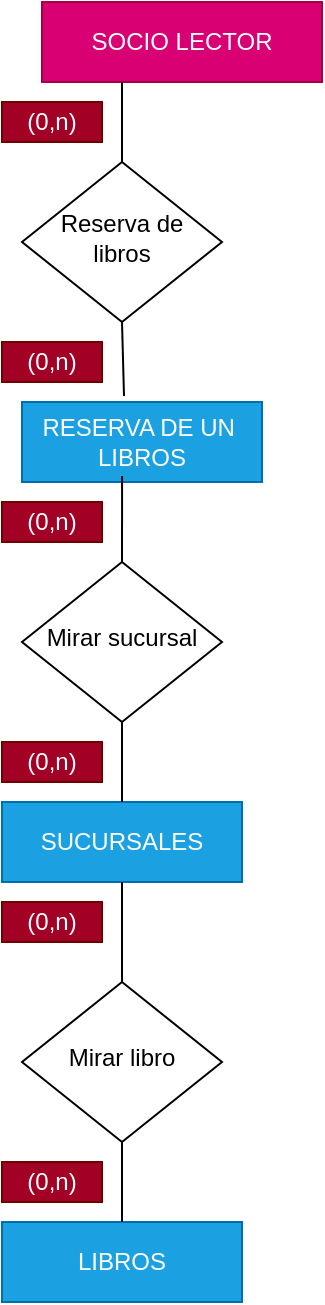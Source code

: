 <mxfile version="26.2.2">
  <diagram id="C5RBs43oDa-KdzZeNtuy" name="Page-1">
    <mxGraphModel dx="963" dy="935" grid="1" gridSize="10" guides="1" tooltips="1" connect="1" arrows="1" fold="1" page="1" pageScale="1" pageWidth="827" pageHeight="1169" math="0" shadow="0">
      <root>
        <mxCell id="WIyWlLk6GJQsqaUBKTNV-0" />
        <mxCell id="WIyWlLk6GJQsqaUBKTNV-1" parent="WIyWlLk6GJQsqaUBKTNV-0" />
        <mxCell id="WIyWlLk6GJQsqaUBKTNV-3" value="LIBROS" style="rounded=0;whiteSpace=wrap;html=1;fontSize=12;glass=0;strokeWidth=1;shadow=0;fillColor=#1ba1e2;fontColor=#ffffff;strokeColor=#006EAF;" parent="WIyWlLk6GJQsqaUBKTNV-1" vertex="1">
          <mxGeometry x="20" y="650" width="120" height="40" as="geometry" />
        </mxCell>
        <mxCell id="WIyWlLk6GJQsqaUBKTNV-10" value="Reserva de libros" style="rhombus;whiteSpace=wrap;html=1;shadow=0;fontFamily=Helvetica;fontSize=12;align=center;strokeWidth=1;spacing=6;spacingTop=-4;" parent="WIyWlLk6GJQsqaUBKTNV-1" vertex="1">
          <mxGeometry x="30" y="120" width="100" height="80" as="geometry" />
        </mxCell>
        <mxCell id="TD6lh_5WmE-RjXGW3gYd-2" value="SUCURSALES" style="rounded=0;whiteSpace=wrap;html=1;fontSize=12;glass=0;strokeWidth=1;shadow=0;fillColor=#1ba1e2;fontColor=#ffffff;strokeColor=#006EAF;" vertex="1" parent="WIyWlLk6GJQsqaUBKTNV-1">
          <mxGeometry x="20" y="440" width="120" height="40" as="geometry" />
        </mxCell>
        <mxCell id="TD6lh_5WmE-RjXGW3gYd-3" value="SOCIO LECTOR" style="rounded=0;whiteSpace=wrap;html=1;fontSize=12;glass=0;strokeWidth=1;shadow=0;fillColor=#d80073;fontColor=#ffffff;strokeColor=#A50040;" vertex="1" parent="WIyWlLk6GJQsqaUBKTNV-1">
          <mxGeometry x="40" y="40" width="140" height="40" as="geometry" />
        </mxCell>
        <mxCell id="TD6lh_5WmE-RjXGW3gYd-4" value="RESERVA DE UN&amp;nbsp; LIBROS" style="rounded=0;whiteSpace=wrap;html=1;fontSize=12;glass=0;strokeWidth=1;shadow=0;fillColor=#1ba1e2;fontColor=#ffffff;strokeColor=#006EAF;" vertex="1" parent="WIyWlLk6GJQsqaUBKTNV-1">
          <mxGeometry x="30" y="240" width="120" height="40" as="geometry" />
        </mxCell>
        <mxCell id="TD6lh_5WmE-RjXGW3gYd-5" value="" style="endArrow=none;html=1;rounded=0;exitX=0.5;exitY=0;exitDx=0;exitDy=0;" edge="1" parent="WIyWlLk6GJQsqaUBKTNV-1" source="WIyWlLk6GJQsqaUBKTNV-10">
          <mxGeometry width="50" height="50" relative="1" as="geometry">
            <mxPoint x="30" y="130" as="sourcePoint" />
            <mxPoint x="80" y="80" as="targetPoint" />
          </mxGeometry>
        </mxCell>
        <mxCell id="TD6lh_5WmE-RjXGW3gYd-6" value="" style="endArrow=none;html=1;rounded=0;exitX=0.425;exitY=-0.075;exitDx=0;exitDy=0;exitPerimeter=0;" edge="1" parent="WIyWlLk6GJQsqaUBKTNV-1" source="TD6lh_5WmE-RjXGW3gYd-4">
          <mxGeometry width="50" height="50" relative="1" as="geometry">
            <mxPoint x="30" y="250" as="sourcePoint" />
            <mxPoint x="80" y="200" as="targetPoint" />
          </mxGeometry>
        </mxCell>
        <mxCell id="TD6lh_5WmE-RjXGW3gYd-8" value="(0,n)" style="rounded=0;whiteSpace=wrap;html=1;fillColor=#a20025;fontColor=#ffffff;strokeColor=#6F0000;" vertex="1" parent="WIyWlLk6GJQsqaUBKTNV-1">
          <mxGeometry x="20" y="90" width="50" height="20" as="geometry" />
        </mxCell>
        <mxCell id="TD6lh_5WmE-RjXGW3gYd-9" value="(0,n)" style="rounded=0;whiteSpace=wrap;html=1;fillColor=#a20025;fontColor=#ffffff;strokeColor=#6F0000;" vertex="1" parent="WIyWlLk6GJQsqaUBKTNV-1">
          <mxGeometry x="20" y="210" width="50" height="20" as="geometry" />
        </mxCell>
        <mxCell id="TD6lh_5WmE-RjXGW3gYd-10" value="Mirar sucursal" style="rhombus;whiteSpace=wrap;html=1;shadow=0;fontFamily=Helvetica;fontSize=12;align=center;strokeWidth=1;spacing=6;spacingTop=-4;" vertex="1" parent="WIyWlLk6GJQsqaUBKTNV-1">
          <mxGeometry x="30" y="320" width="100" height="80" as="geometry" />
        </mxCell>
        <mxCell id="TD6lh_5WmE-RjXGW3gYd-11" value="" style="endArrow=none;html=1;rounded=0;exitX=0.5;exitY=0;exitDx=0;exitDy=0;entryX=0.417;entryY=0.925;entryDx=0;entryDy=0;entryPerimeter=0;" edge="1" parent="WIyWlLk6GJQsqaUBKTNV-1" source="TD6lh_5WmE-RjXGW3gYd-10" target="TD6lh_5WmE-RjXGW3gYd-4">
          <mxGeometry width="50" height="50" relative="1" as="geometry">
            <mxPoint x="110" y="310" as="sourcePoint" />
            <mxPoint x="109" y="273" as="targetPoint" />
          </mxGeometry>
        </mxCell>
        <mxCell id="TD6lh_5WmE-RjXGW3gYd-12" value="" style="endArrow=none;html=1;rounded=0;exitX=0.5;exitY=0;exitDx=0;exitDy=0;entryX=0.5;entryY=1;entryDx=0;entryDy=0;" edge="1" parent="WIyWlLk6GJQsqaUBKTNV-1" source="TD6lh_5WmE-RjXGW3gYd-2" target="TD6lh_5WmE-RjXGW3gYd-10">
          <mxGeometry width="50" height="50" relative="1" as="geometry">
            <mxPoint x="150" y="410" as="sourcePoint" />
            <mxPoint x="149" y="373" as="targetPoint" />
          </mxGeometry>
        </mxCell>
        <mxCell id="TD6lh_5WmE-RjXGW3gYd-13" value="Mirar libro" style="rhombus;whiteSpace=wrap;html=1;shadow=0;fontFamily=Helvetica;fontSize=12;align=center;strokeWidth=1;spacing=6;spacingTop=-4;" vertex="1" parent="WIyWlLk6GJQsqaUBKTNV-1">
          <mxGeometry x="30" y="530" width="100" height="80" as="geometry" />
        </mxCell>
        <mxCell id="TD6lh_5WmE-RjXGW3gYd-15" value="" style="endArrow=none;html=1;rounded=0;exitX=0.5;exitY=0;exitDx=0;exitDy=0;entryX=0.5;entryY=1;entryDx=0;entryDy=0;" edge="1" parent="WIyWlLk6GJQsqaUBKTNV-1" source="WIyWlLk6GJQsqaUBKTNV-3" target="TD6lh_5WmE-RjXGW3gYd-13">
          <mxGeometry width="50" height="50" relative="1" as="geometry">
            <mxPoint x="210" y="600" as="sourcePoint" />
            <mxPoint x="260" y="550" as="targetPoint" />
          </mxGeometry>
        </mxCell>
        <mxCell id="TD6lh_5WmE-RjXGW3gYd-16" value="(0,n)" style="rounded=0;whiteSpace=wrap;html=1;fillColor=#a20025;fontColor=#ffffff;strokeColor=#6F0000;" vertex="1" parent="WIyWlLk6GJQsqaUBKTNV-1">
          <mxGeometry x="20" y="290" width="50" height="20" as="geometry" />
        </mxCell>
        <mxCell id="TD6lh_5WmE-RjXGW3gYd-17" value="(0,n)" style="rounded=0;whiteSpace=wrap;html=1;fillColor=#a20025;fontColor=#ffffff;strokeColor=#6F0000;" vertex="1" parent="WIyWlLk6GJQsqaUBKTNV-1">
          <mxGeometry x="20" y="410" width="50" height="20" as="geometry" />
        </mxCell>
        <mxCell id="TD6lh_5WmE-RjXGW3gYd-18" value="" style="endArrow=none;html=1;rounded=0;exitX=0.5;exitY=0;exitDx=0;exitDy=0;entryX=0.5;entryY=1;entryDx=0;entryDy=0;" edge="1" parent="WIyWlLk6GJQsqaUBKTNV-1" source="TD6lh_5WmE-RjXGW3gYd-13" target="TD6lh_5WmE-RjXGW3gYd-2">
          <mxGeometry width="50" height="50" relative="1" as="geometry">
            <mxPoint x="89.5" y="520" as="sourcePoint" />
            <mxPoint x="89.5" y="480" as="targetPoint" />
          </mxGeometry>
        </mxCell>
        <mxCell id="TD6lh_5WmE-RjXGW3gYd-19" value="(0,n)" style="rounded=0;whiteSpace=wrap;html=1;fillColor=#a20025;fontColor=#ffffff;strokeColor=#6F0000;" vertex="1" parent="WIyWlLk6GJQsqaUBKTNV-1">
          <mxGeometry x="20" y="490" width="50" height="20" as="geometry" />
        </mxCell>
        <mxCell id="TD6lh_5WmE-RjXGW3gYd-20" value="(0,n)" style="rounded=0;whiteSpace=wrap;html=1;fillColor=#a20025;fontColor=#ffffff;strokeColor=#6F0000;" vertex="1" parent="WIyWlLk6GJQsqaUBKTNV-1">
          <mxGeometry x="20" y="620" width="50" height="20" as="geometry" />
        </mxCell>
      </root>
    </mxGraphModel>
  </diagram>
</mxfile>
